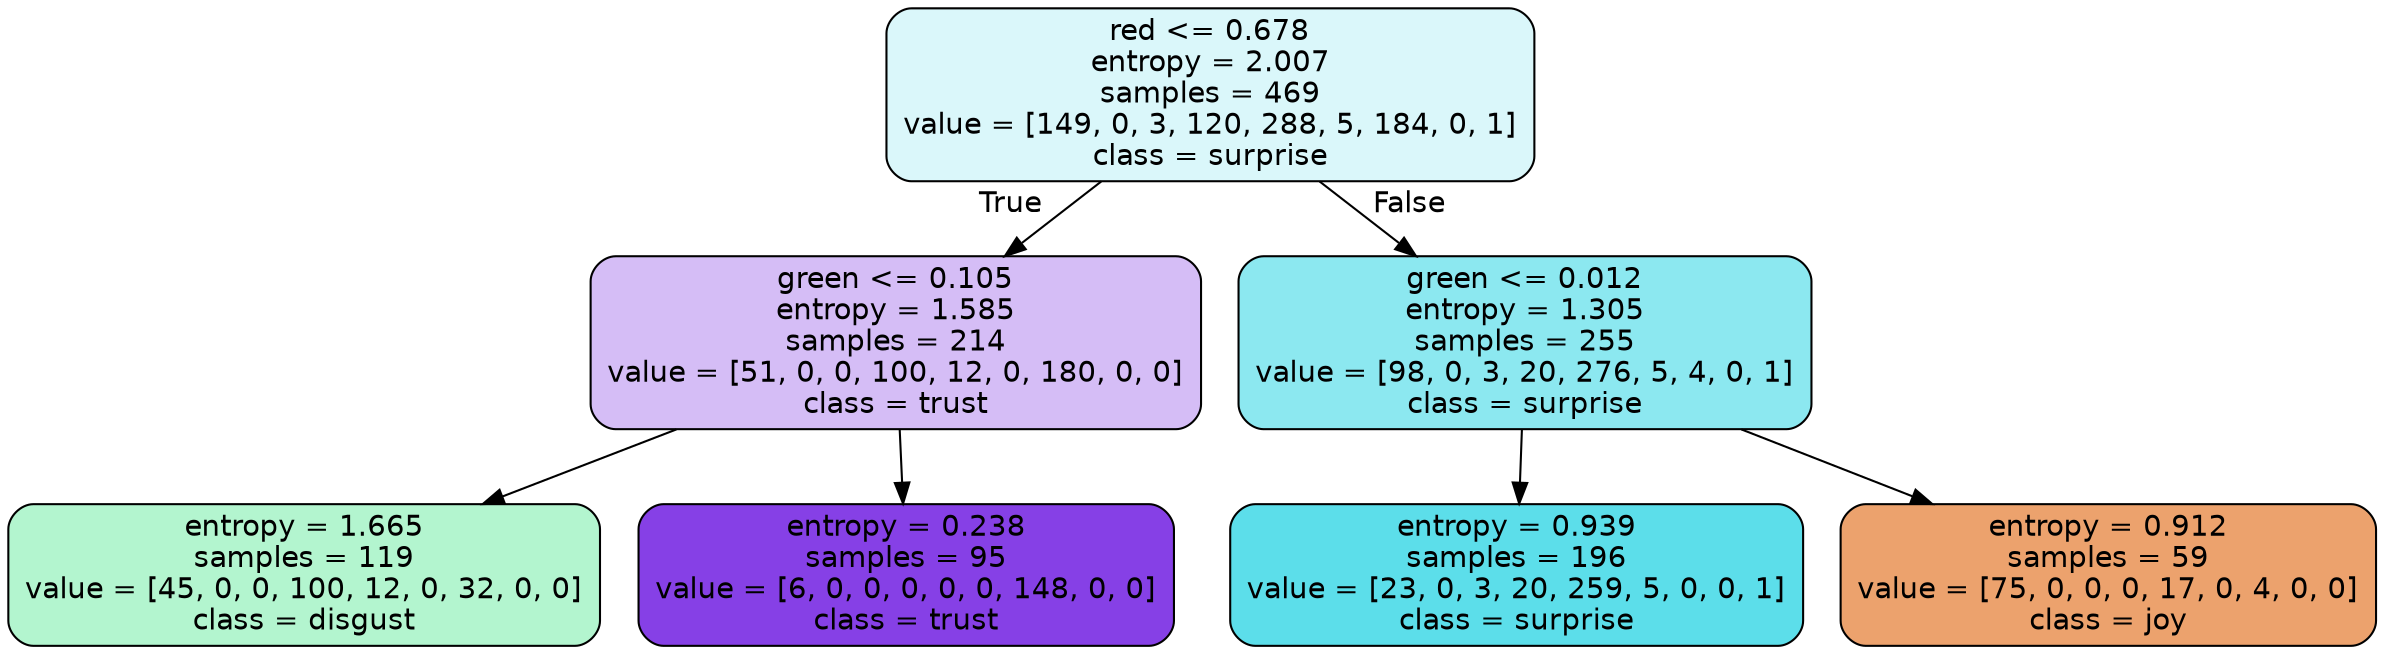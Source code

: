 digraph Tree {
node [shape=box, style="filled, rounded", color="black", fontname=helvetica] ;
edge [fontname=helvetica] ;
0 [label="red <= 0.678\nentropy = 2.007\nsamples = 469\nvalue = [149, 0, 3, 120, 288, 5, 184, 0, 1]\nclass = surprise", fillcolor="#39d7e52f"] ;
1 [label="green <= 0.105\nentropy = 1.585\nsamples = 214\nvalue = [51, 0, 0, 100, 12, 0, 180, 0, 0]\nclass = trust", fillcolor="#8139e554"] ;
0 -> 1 [labeldistance=2.5, labelangle=45, headlabel="True"] ;
2 [label="entropy = 1.665\nsamples = 119\nvalue = [45, 0, 0, 100, 12, 0, 32, 0, 0]\nclass = disgust", fillcolor="#39e58161"] ;
1 -> 2 ;
3 [label="entropy = 0.238\nsamples = 95\nvalue = [6, 0, 0, 0, 0, 0, 148, 0, 0]\nclass = trust", fillcolor="#8139e5f5"] ;
1 -> 3 ;
4 [label="green <= 0.012\nentropy = 1.305\nsamples = 255\nvalue = [98, 0, 3, 20, 276, 5, 4, 0, 1]\nclass = surprise", fillcolor="#39d7e593"] ;
0 -> 4 [labeldistance=2.5, labelangle=-45, headlabel="False"] ;
5 [label="entropy = 0.939\nsamples = 196\nvalue = [23, 0, 3, 20, 259, 5, 0, 0, 1]\nclass = surprise", fillcolor="#39d7e5d1"] ;
4 -> 5 ;
6 [label="entropy = 0.912\nsamples = 59\nvalue = [75, 0, 0, 0, 17, 0, 4, 0, 0]\nclass = joy", fillcolor="#e58139bb"] ;
4 -> 6 ;
}